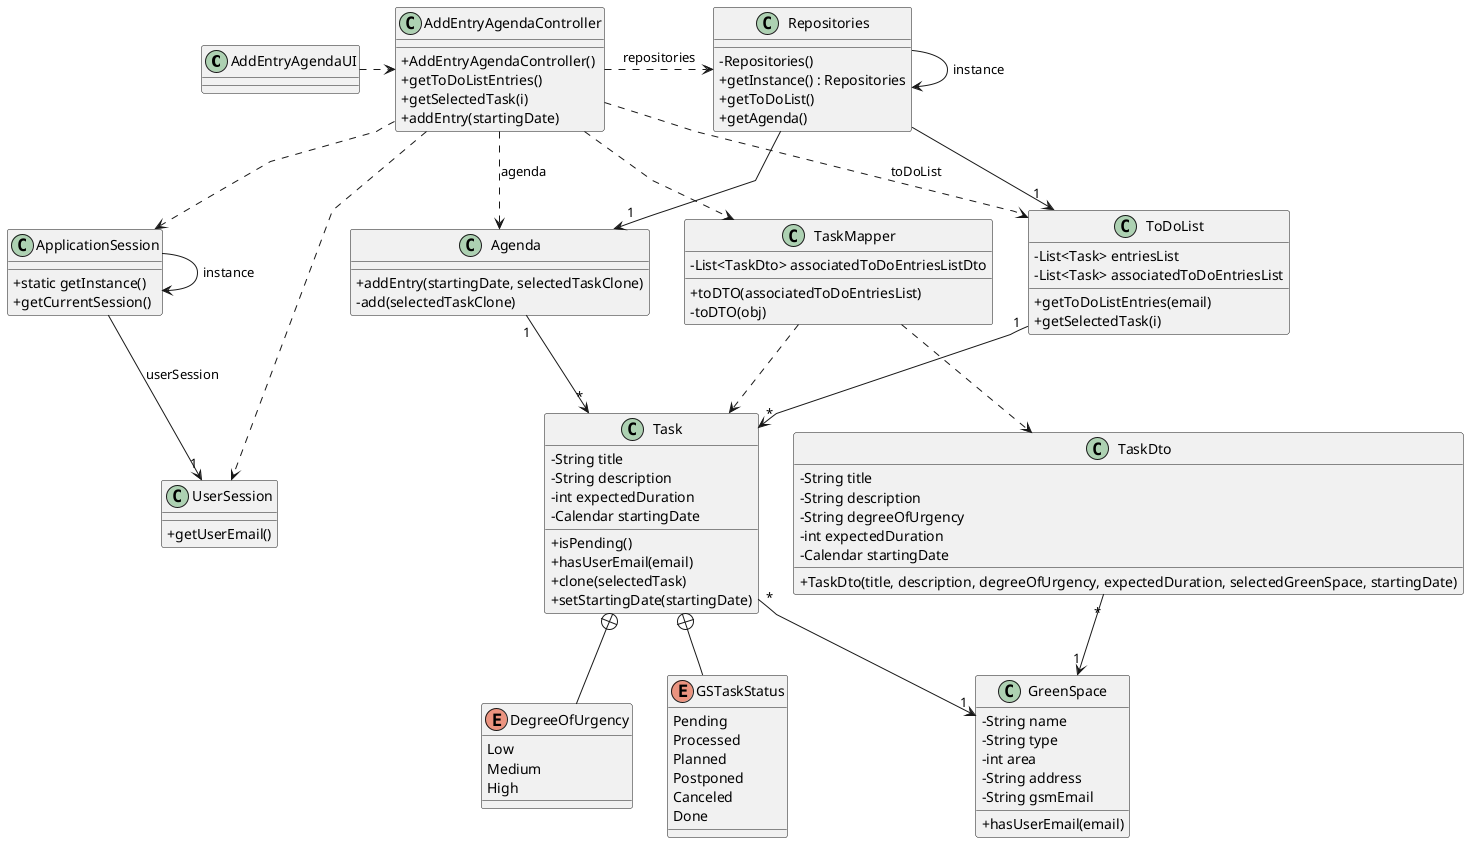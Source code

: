 @startuml
'skinparam monochrome true
skinparam packageStyle rectangle
skinparam shadowing false
skinparam linetype polyline
'skinparam linetype orto

skinparam classAttributeIconSize 0

'left to right direction

class AddEntryAgendaUI
{

}

class AddEntryAgendaController
{
    + AddEntryAgendaController()
    + getToDoListEntries()
    + getSelectedTask(i)
    + addEntry(startingDate)
}

class ApplicationSession
{
    + static getInstance()
    + getCurrentSession()
}

class Repositories
{
    - Repositories()
    + getInstance() : Repositories
    + getToDoList()
    + getAgenda()
}

class UserSession
{
    + getUserEmail()
}

class ToDoList
{
    - List<Task> entriesList
    - List<Task> associatedToDoEntriesList
    + getToDoListEntries(email)
    + getSelectedTask(i)
}

class GreenSpace
{
    - String name
    - String type
    - int area
    - String address
    - String gsmEmail
    + hasUserEmail(email)
}

class TaskMapper
{
    - List<TaskDto> associatedToDoEntriesListDto
    + toDTO(associatedToDoEntriesList)
    - toDTO(obj)
}

class TaskDto
{
    - String title
    - String description
    - String degreeOfUrgency
    - int expectedDuration
    - Calendar startingDate
    + TaskDto(title, description, degreeOfUrgency, expectedDuration, selectedGreenSpace, startingDate)
}

class Task
{
    - String title
    - String description
    - int expectedDuration
    - Calendar startingDate
    + isPending()
    + hasUserEmail(email)
    + clone(selectedTask)
    + setStartingDate(startingDate)
}

enum DegreeOfUrgency
{
    Low
    Medium
    High
}

enum GSTaskStatus
{
    Pending
    Processed
    Planned
    Postponed
    Canceled
    Done
}

class Agenda
{
    + addEntry(startingDate, selectedTaskClone)
    - add(selectedTaskClone)
}

Task +-- DegreeOfUrgency
Task +-- GSTaskStatus

Repositories -> Repositories : instance
ApplicationSession -> ApplicationSession : instance

AddEntryAgendaUI .> AddEntryAgendaController

AddEntryAgendaController .> Repositories : repositories

Repositories -> "1" Agenda
Repositories -> "1" ToDoList

AddEntryAgendaController ..> ApplicationSession
AddEntryAgendaController ..> UserSession
AddEntryAgendaController ..> ToDoList : toDoList
AddEntryAgendaController ..> Agenda : agenda
AddEntryAgendaController ..> TaskMapper

ToDoList "1" --> "*" Task
Agenda "1" --> "*" Task

Task "*" --> "1" GreenSpace
TaskDto "*" --> "1" GreenSpace

TaskMapper ..> TaskDto
TaskMapper ..> Task

ApplicationSession --> "1" UserSession : userSession

@enduml